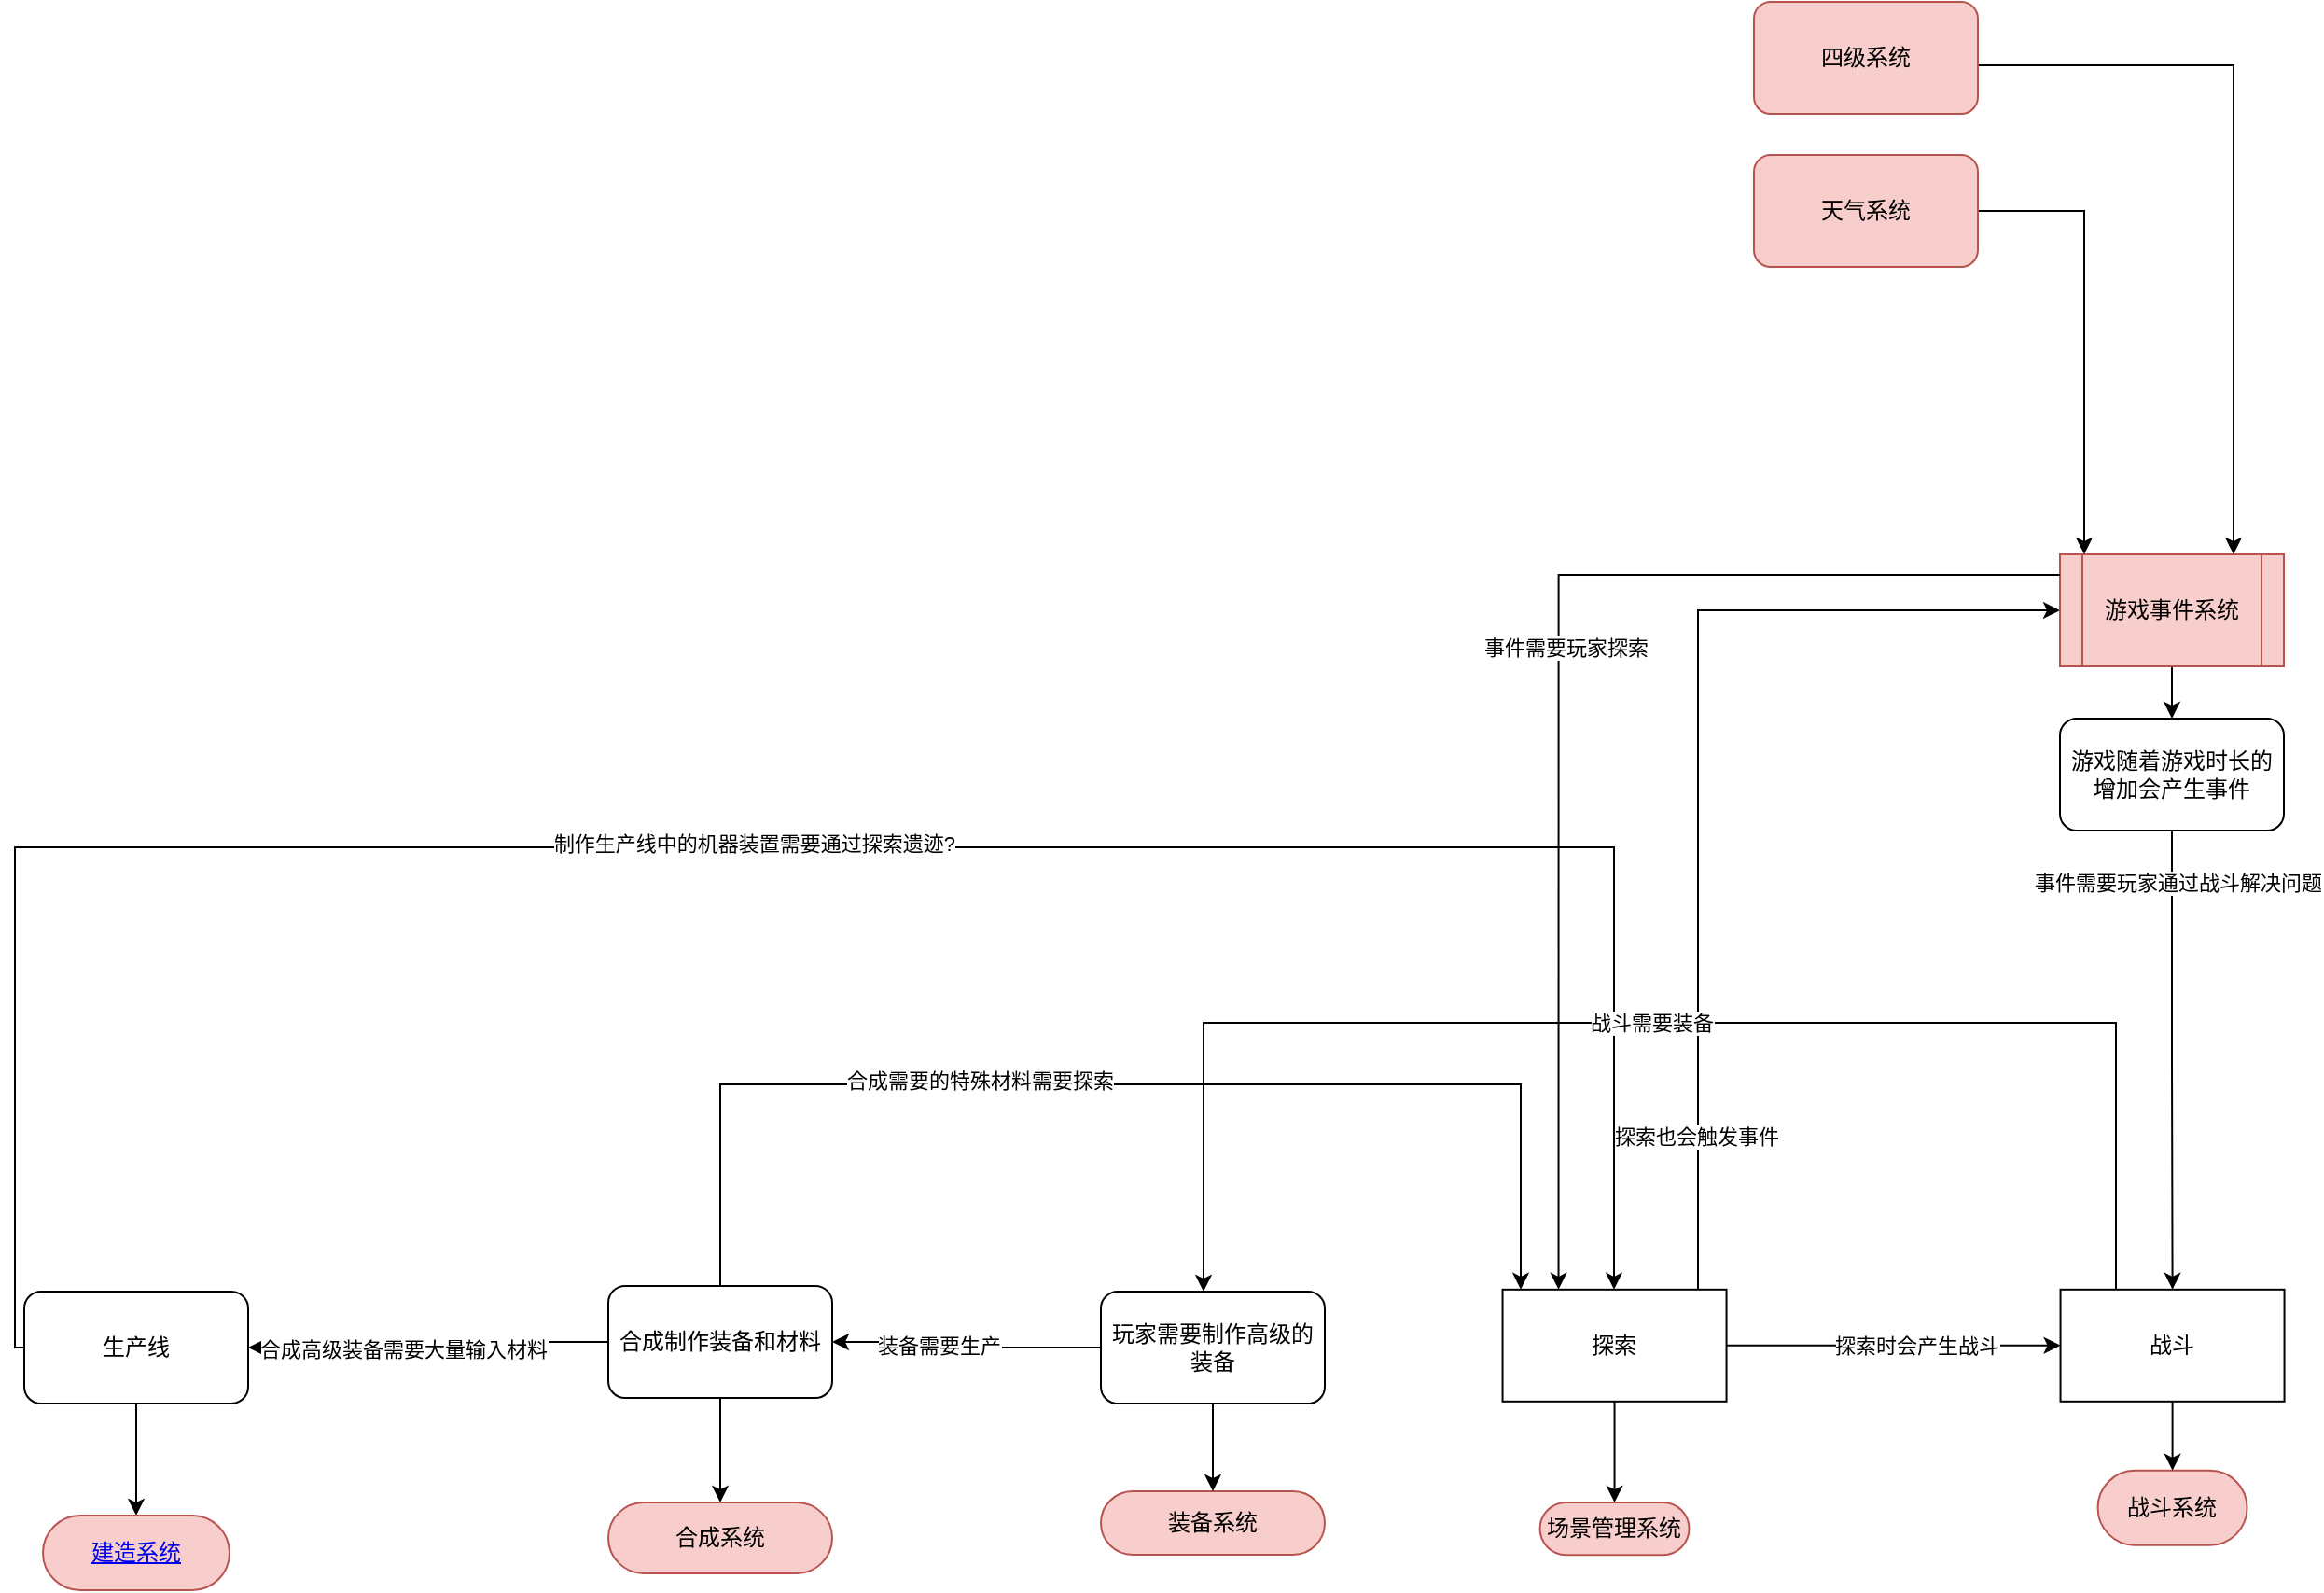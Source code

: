 <mxfile version="26.0.3" pages="6">
  <diagram id="8yKRzX55yw8iAQM8X-Ct" name="系统循环架构总览">
    <mxGraphModel dx="1554" dy="2091" grid="0" gridSize="10" guides="1" tooltips="1" connect="1" arrows="1" fold="1" page="1" pageScale="1" pageWidth="827" pageHeight="1169" math="0" shadow="0">
      <root>
        <mxCell id="0" />
        <mxCell id="1" parent="0" />
        <mxCell id="sgZPGOeCJPQWiLNWUdwU-47" value="场景管理系统" style="rounded=1;whiteSpace=wrap;html=1;fillColor=#f8cecc;strokeColor=#b85450;arcSize=50;" parent="1" vertex="1">
          <mxGeometry x="1100.27" y="710" width="80" height="28.09" as="geometry" />
        </mxCell>
        <mxCell id="sgZPGOeCJPQWiLNWUdwU-46" style="edgeStyle=orthogonalEdgeStyle;rounded=0;orthogonalLoop=1;jettySize=auto;html=1;" parent="1" source="sgZPGOeCJPQWiLNWUdwU-1" target="sgZPGOeCJPQWiLNWUdwU-47" edge="1">
          <mxGeometry relative="1" as="geometry">
            <mxPoint x="1100.27" y="730.91" as="targetPoint" />
          </mxGeometry>
        </mxCell>
        <mxCell id="sgZPGOeCJPQWiLNWUdwU-55" value="装备系统" style="rounded=1;whiteSpace=wrap;html=1;fillColor=#f8cecc;strokeColor=#b85450;arcSize=50;" parent="1" vertex="1">
          <mxGeometry x="865" y="704" width="120" height="34" as="geometry" />
        </mxCell>
        <mxCell id="sgZPGOeCJPQWiLNWUdwU-118" style="edgeStyle=orthogonalEdgeStyle;rounded=0;orthogonalLoop=1;jettySize=auto;html=1;" parent="1" source="sgZPGOeCJPQWiLNWUdwU-66" target="sgZPGOeCJPQWiLNWUdwU-1" edge="1">
          <mxGeometry relative="1" as="geometry">
            <Array as="points">
              <mxPoint x="283" y="627" />
              <mxPoint x="283" y="359" />
              <mxPoint x="1140" y="359" />
            </Array>
          </mxGeometry>
        </mxCell>
        <mxCell id="sgZPGOeCJPQWiLNWUdwU-119" value="制作生产线中的机器装置需要通过探索遗迹?" style="edgeLabel;html=1;align=center;verticalAlign=middle;resizable=0;points=[];" parent="sgZPGOeCJPQWiLNWUdwU-118" vertex="1" connectable="0">
          <mxGeometry x="-0.021" y="2" relative="1" as="geometry">
            <mxPoint as="offset" />
          </mxGeometry>
        </mxCell>
        <mxCell id="sgZPGOeCJPQWiLNWUdwU-127" style="edgeStyle=orthogonalEdgeStyle;rounded=0;orthogonalLoop=1;jettySize=auto;html=1;" parent="1" source="sgZPGOeCJPQWiLNWUdwU-77" target="sgZPGOeCJPQWiLNWUdwU-3" edge="1">
          <mxGeometry relative="1" as="geometry" />
        </mxCell>
        <mxCell id="sgZPGOeCJPQWiLNWUdwU-128" value="事件需要玩家通过战斗解决问题" style="edgeLabel;html=1;align=center;verticalAlign=middle;resizable=0;points=[];" parent="sgZPGOeCJPQWiLNWUdwU-127" vertex="1" connectable="0">
          <mxGeometry x="-0.773" y="3" relative="1" as="geometry">
            <mxPoint as="offset" />
          </mxGeometry>
        </mxCell>
        <mxCell id="sgZPGOeCJPQWiLNWUdwU-111" style="edgeStyle=orthogonalEdgeStyle;rounded=0;orthogonalLoop=1;jettySize=auto;html=1;entryX=1;entryY=0.5;entryDx=0;entryDy=0;" parent="1" source="sgZPGOeCJPQWiLNWUdwU-91" target="sgZPGOeCJPQWiLNWUdwU-113" edge="1">
          <mxGeometry relative="1" as="geometry">
            <mxPoint x="775" y="554" as="targetPoint" />
          </mxGeometry>
        </mxCell>
        <mxCell id="sgZPGOeCJPQWiLNWUdwU-112" value="装备需要生产" style="edgeLabel;html=1;align=center;verticalAlign=middle;resizable=0;points=[];" parent="sgZPGOeCJPQWiLNWUdwU-111" vertex="1" connectable="0">
          <mxGeometry x="0.233" y="2" relative="1" as="geometry">
            <mxPoint as="offset" />
          </mxGeometry>
        </mxCell>
        <mxCell id="sgZPGOeCJPQWiLNWUdwU-122" style="edgeStyle=orthogonalEdgeStyle;rounded=0;orthogonalLoop=1;jettySize=auto;html=1;" parent="1" source="sgZPGOeCJPQWiLNWUdwU-91" target="sgZPGOeCJPQWiLNWUdwU-55" edge="1">
          <mxGeometry relative="1" as="geometry" />
        </mxCell>
        <mxCell id="sgZPGOeCJPQWiLNWUdwU-91" value="玩家需要制作高级的装备" style="rounded=1;whiteSpace=wrap;html=1;" parent="1" vertex="1">
          <mxGeometry x="865" y="597" width="120" height="60" as="geometry" />
        </mxCell>
        <mxCell id="sgZPGOeCJPQWiLNWUdwU-102" style="edgeStyle=orthogonalEdgeStyle;rounded=0;orthogonalLoop=1;jettySize=auto;html=1;" parent="1" source="sgZPGOeCJPQWiLNWUdwU-1" target="sgZPGOeCJPQWiLNWUdwU-3" edge="1">
          <mxGeometry relative="1" as="geometry" />
        </mxCell>
        <mxCell id="sgZPGOeCJPQWiLNWUdwU-108" value="探索时会产生战斗" style="edgeLabel;html=1;align=center;verticalAlign=middle;resizable=0;points=[];" parent="sgZPGOeCJPQWiLNWUdwU-102" vertex="1" connectable="0">
          <mxGeometry x="0.128" relative="1" as="geometry">
            <mxPoint as="offset" />
          </mxGeometry>
        </mxCell>
        <mxCell id="sgZPGOeCJPQWiLNWUdwU-130" style="edgeStyle=orthogonalEdgeStyle;rounded=0;orthogonalLoop=1;jettySize=auto;html=1;" parent="1" source="sgZPGOeCJPQWiLNWUdwU-1" target="sgZPGOeCJPQWiLNWUdwU-84" edge="1">
          <mxGeometry relative="1" as="geometry">
            <Array as="points">
              <mxPoint x="1185" y="232" />
            </Array>
          </mxGeometry>
        </mxCell>
        <mxCell id="sgZPGOeCJPQWiLNWUdwU-131" value="探索也会触发事件" style="edgeLabel;html=1;align=center;verticalAlign=middle;resizable=0;points=[];" parent="sgZPGOeCJPQWiLNWUdwU-130" vertex="1" connectable="0">
          <mxGeometry x="-0.704" y="1" relative="1" as="geometry">
            <mxPoint as="offset" />
          </mxGeometry>
        </mxCell>
        <mxCell id="sgZPGOeCJPQWiLNWUdwU-1" value="探索" style="rounded=0;whiteSpace=wrap;html=1;" parent="1" vertex="1">
          <mxGeometry x="1080.27" y="595.91" width="120" height="60" as="geometry" />
        </mxCell>
        <mxCell id="sgZPGOeCJPQWiLNWUdwU-107" value="" style="group" parent="1" vertex="1" connectable="0">
          <mxGeometry x="1379.27" y="595.91" width="120" height="137" as="geometry" />
        </mxCell>
        <mxCell id="sgZPGOeCJPQWiLNWUdwU-48" value="战斗系统" style="rounded=1;whiteSpace=wrap;html=1;fillColor=#f8cecc;strokeColor=#b85450;arcSize=50;" parent="sgZPGOeCJPQWiLNWUdwU-107" vertex="1">
          <mxGeometry x="20" y="97" width="80" height="40" as="geometry" />
        </mxCell>
        <mxCell id="sgZPGOeCJPQWiLNWUdwU-100" style="edgeStyle=orthogonalEdgeStyle;rounded=0;orthogonalLoop=1;jettySize=auto;html=1;" parent="sgZPGOeCJPQWiLNWUdwU-107" source="sgZPGOeCJPQWiLNWUdwU-3" target="sgZPGOeCJPQWiLNWUdwU-48" edge="1">
          <mxGeometry relative="1" as="geometry" />
        </mxCell>
        <mxCell id="sgZPGOeCJPQWiLNWUdwU-3" value="战斗" style="rounded=0;whiteSpace=wrap;html=1;" parent="sgZPGOeCJPQWiLNWUdwU-107" vertex="1">
          <mxGeometry width="120" height="60" as="geometry" />
        </mxCell>
        <mxCell id="sgZPGOeCJPQWiLNWUdwU-109" style="edgeStyle=orthogonalEdgeStyle;rounded=0;orthogonalLoop=1;jettySize=auto;html=1;" parent="1" source="sgZPGOeCJPQWiLNWUdwU-3" target="sgZPGOeCJPQWiLNWUdwU-91" edge="1">
          <mxGeometry relative="1" as="geometry">
            <Array as="points">
              <mxPoint x="1409" y="453" />
              <mxPoint x="920" y="453" />
            </Array>
          </mxGeometry>
        </mxCell>
        <mxCell id="sgZPGOeCJPQWiLNWUdwU-110" value="战斗需要装备" style="edgeLabel;html=1;align=center;verticalAlign=middle;resizable=0;points=[];" parent="sgZPGOeCJPQWiLNWUdwU-109" vertex="1" connectable="0">
          <mxGeometry x="0.01" relative="1" as="geometry">
            <mxPoint as="offset" />
          </mxGeometry>
        </mxCell>
        <mxCell id="sgZPGOeCJPQWiLNWUdwU-115" style="edgeStyle=orthogonalEdgeStyle;rounded=0;orthogonalLoop=1;jettySize=auto;html=1;entryX=0.5;entryY=0;entryDx=0;entryDy=0;" parent="1" source="sgZPGOeCJPQWiLNWUdwU-113" target="sgZPGOeCJPQWiLNWUdwU-114" edge="1">
          <mxGeometry relative="1" as="geometry" />
        </mxCell>
        <mxCell id="sgZPGOeCJPQWiLNWUdwU-116" style="edgeStyle=orthogonalEdgeStyle;rounded=0;orthogonalLoop=1;jettySize=auto;html=1;entryX=1;entryY=0.5;entryDx=0;entryDy=0;" parent="1" source="sgZPGOeCJPQWiLNWUdwU-113" target="sgZPGOeCJPQWiLNWUdwU-66" edge="1">
          <mxGeometry relative="1" as="geometry" />
        </mxCell>
        <mxCell id="sgZPGOeCJPQWiLNWUdwU-117" value="合成高级装备需要大量输入材料" style="edgeLabel;html=1;align=center;verticalAlign=middle;resizable=0;points=[];" parent="sgZPGOeCJPQWiLNWUdwU-116" vertex="1" connectable="0">
          <mxGeometry x="0.157" y="1" relative="1" as="geometry">
            <mxPoint as="offset" />
          </mxGeometry>
        </mxCell>
        <mxCell id="sgZPGOeCJPQWiLNWUdwU-144" style="edgeStyle=orthogonalEdgeStyle;rounded=0;orthogonalLoop=1;jettySize=auto;html=1;" parent="1" source="sgZPGOeCJPQWiLNWUdwU-113" target="sgZPGOeCJPQWiLNWUdwU-1" edge="1">
          <mxGeometry relative="1" as="geometry">
            <Array as="points">
              <mxPoint x="661" y="486" />
              <mxPoint x="1090" y="486" />
            </Array>
          </mxGeometry>
        </mxCell>
        <mxCell id="sgZPGOeCJPQWiLNWUdwU-145" value="合成需要的特殊材料需要探索" style="edgeLabel;html=1;align=center;verticalAlign=middle;resizable=0;points=[];" parent="sgZPGOeCJPQWiLNWUdwU-144" vertex="1" connectable="0">
          <mxGeometry x="-0.236" y="2" relative="1" as="geometry">
            <mxPoint as="offset" />
          </mxGeometry>
        </mxCell>
        <mxCell id="sgZPGOeCJPQWiLNWUdwU-113" value="合成制作装备和材料" style="rounded=1;whiteSpace=wrap;html=1;" parent="1" vertex="1">
          <mxGeometry x="601" y="594" width="120" height="60" as="geometry" />
        </mxCell>
        <mxCell id="sgZPGOeCJPQWiLNWUdwU-114" value="合成系统" style="rounded=1;whiteSpace=wrap;html=1;fillColor=#f8cecc;strokeColor=#b85450;arcSize=50;" parent="1" vertex="1">
          <mxGeometry x="601" y="710" width="120" height="38" as="geometry" />
        </mxCell>
        <mxCell id="sgZPGOeCJPQWiLNWUdwU-129" value="" style="group" parent="1" vertex="1" connectable="0">
          <mxGeometry x="1379" y="202" width="120" height="148" as="geometry" />
        </mxCell>
        <mxCell id="sgZPGOeCJPQWiLNWUdwU-77" value="游戏随着游戏时长的增加会产生事件" style="rounded=1;whiteSpace=wrap;html=1;" parent="sgZPGOeCJPQWiLNWUdwU-129" vertex="1">
          <mxGeometry y="88" width="120" height="60" as="geometry" />
        </mxCell>
        <mxCell id="sgZPGOeCJPQWiLNWUdwU-126" style="edgeStyle=orthogonalEdgeStyle;rounded=0;orthogonalLoop=1;jettySize=auto;html=1;" parent="sgZPGOeCJPQWiLNWUdwU-129" source="sgZPGOeCJPQWiLNWUdwU-84" target="sgZPGOeCJPQWiLNWUdwU-77" edge="1">
          <mxGeometry relative="1" as="geometry" />
        </mxCell>
        <mxCell id="sgZPGOeCJPQWiLNWUdwU-84" value="游戏事件系统" style="shape=process;whiteSpace=wrap;html=1;backgroundOutline=1;fillColor=#f8cecc;strokeColor=#b85450;" parent="sgZPGOeCJPQWiLNWUdwU-129" vertex="1">
          <mxGeometry width="120" height="60" as="geometry" />
        </mxCell>
        <mxCell id="sgZPGOeCJPQWiLNWUdwU-133" style="edgeStyle=orthogonalEdgeStyle;rounded=0;orthogonalLoop=1;jettySize=auto;html=1;entryX=0.25;entryY=0;entryDx=0;entryDy=0;" parent="1" source="sgZPGOeCJPQWiLNWUdwU-84" target="sgZPGOeCJPQWiLNWUdwU-1" edge="1">
          <mxGeometry relative="1" as="geometry">
            <Array as="points">
              <mxPoint x="1110" y="213" />
            </Array>
          </mxGeometry>
        </mxCell>
        <mxCell id="sgZPGOeCJPQWiLNWUdwU-134" value="事件需要玩家探索" style="edgeLabel;html=1;align=center;verticalAlign=middle;resizable=0;points=[];" parent="sgZPGOeCJPQWiLNWUdwU-133" vertex="1" connectable="0">
          <mxGeometry x="-0.056" y="3" relative="1" as="geometry">
            <mxPoint as="offset" />
          </mxGeometry>
        </mxCell>
        <mxCell id="sgZPGOeCJPQWiLNWUdwU-96" style="edgeStyle=orthogonalEdgeStyle;rounded=0;orthogonalLoop=1;jettySize=auto;html=1;" parent="1" source="sgZPGOeCJPQWiLNWUdwU-66" target="sgZPGOeCJPQWiLNWUdwU-95" edge="1">
          <mxGeometry relative="1" as="geometry" />
        </mxCell>
        <mxCell id="sgZPGOeCJPQWiLNWUdwU-66" value="生产线" style="rounded=1;whiteSpace=wrap;html=1;" parent="1" vertex="1">
          <mxGeometry x="288" y="597" width="120" height="60" as="geometry" />
        </mxCell>
        <mxCell id="sgZPGOeCJPQWiLNWUdwU-95" value="&lt;a href=&quot;data:page/id,DBMBjDPxNjhQfU15J7hw&quot;&gt;建造系统&lt;/a&gt;" style="rounded=1;whiteSpace=wrap;html=1;fillColor=#f8cecc;strokeColor=#b85450;arcSize=50;" parent="1" vertex="1">
          <mxGeometry x="298" y="717" width="100" height="40" as="geometry" />
        </mxCell>
        <mxCell id="7XPcrnXRqbOTe6IbbNeM-3" style="edgeStyle=orthogonalEdgeStyle;rounded=0;orthogonalLoop=1;jettySize=auto;html=1;" parent="1" target="sgZPGOeCJPQWiLNWUdwU-84" edge="1">
          <mxGeometry relative="1" as="geometry">
            <mxPoint x="1245" y="18" as="sourcePoint" />
            <mxPoint x="1349" y="202" as="targetPoint" />
            <Array as="points">
              <mxPoint x="1392" y="18" />
            </Array>
          </mxGeometry>
        </mxCell>
        <mxCell id="7XPcrnXRqbOTe6IbbNeM-1" value="天气系统" style="rounded=1;whiteSpace=wrap;html=1;fillColor=#f8cecc;strokeColor=#b85450;" parent="1" vertex="1">
          <mxGeometry x="1215" y="-12" width="120" height="60" as="geometry" />
        </mxCell>
        <mxCell id="7XPcrnXRqbOTe6IbbNeM-12" style="edgeStyle=orthogonalEdgeStyle;rounded=0;orthogonalLoop=1;jettySize=auto;html=1;" parent="1" source="7XPcrnXRqbOTe6IbbNeM-11" target="sgZPGOeCJPQWiLNWUdwU-84" edge="1">
          <mxGeometry relative="1" as="geometry">
            <Array as="points">
              <mxPoint x="1472" y="-60" />
            </Array>
          </mxGeometry>
        </mxCell>
        <mxCell id="7XPcrnXRqbOTe6IbbNeM-11" value="四级系统" style="rounded=1;whiteSpace=wrap;html=1;fillColor=#f8cecc;strokeColor=#b85450;" parent="1" vertex="1">
          <mxGeometry x="1215" y="-94" width="120" height="60" as="geometry" />
        </mxCell>
      </root>
    </mxGraphModel>
  </diagram>
  <diagram id="DBMBjDPxNjhQfU15J7hw" name="建造系统">
    <mxGraphModel dx="1554" dy="922" grid="0" gridSize="10" guides="1" tooltips="1" connect="1" arrows="1" fold="1" page="1" pageScale="1" pageWidth="827" pageHeight="1169" math="0" shadow="0">
      <root>
        <mxCell id="0" />
        <mxCell id="1" parent="0" />
      </root>
    </mxGraphModel>
  </diagram>
  <diagram id="7nI9HsyKMPYUS1flPPYI" name="场景管理系统">
    <mxGraphModel dx="1554" dy="922" grid="1" gridSize="10" guides="1" tooltips="1" connect="1" arrows="1" fold="1" page="1" pageScale="1" pageWidth="827" pageHeight="1169" math="0" shadow="0">
      <root>
        <mxCell id="0" />
        <mxCell id="1" parent="0" />
      </root>
    </mxGraphModel>
  </diagram>
  <diagram id="WCs-G18D6YQ83Z-JA0hO" name="合成系统">
    <mxGraphModel dx="1554" dy="922" grid="1" gridSize="10" guides="1" tooltips="1" connect="1" arrows="1" fold="1" page="1" pageScale="1" pageWidth="827" pageHeight="1169" math="0" shadow="0">
      <root>
        <mxCell id="0" />
        <mxCell id="1" parent="0" />
      </root>
    </mxGraphModel>
  </diagram>
  <diagram id="UFzkiy5nreiDV0YAMeuw" name="装备系统">
    <mxGraphModel dx="1554" dy="922" grid="1" gridSize="10" guides="1" tooltips="1" connect="1" arrows="1" fold="1" page="1" pageScale="1" pageWidth="827" pageHeight="1169" math="0" shadow="0">
      <root>
        <mxCell id="0" />
        <mxCell id="1" parent="0" />
      </root>
    </mxGraphModel>
  </diagram>
  <diagram id="4e21hq4EQfnfGdJ8mzFA" name="战斗系统">
    <mxGraphModel dx="414" dy="266" grid="0" gridSize="10" guides="1" tooltips="1" connect="1" arrows="1" fold="1" page="1" pageScale="1" pageWidth="827" pageHeight="1169" math="0" shadow="0">
      <root>
        <mxCell id="0" />
        <mxCell id="1" parent="0" />
        <mxCell id="ivFXdCMjcTw8b6-AllAN-2" value="&lt;span style=&quot;font-size: 16px;&quot;&gt;头盔&lt;/span&gt;" style="rounded=0;whiteSpace=wrap;html=1;" vertex="1" parent="1">
          <mxGeometry x="196" y="585" width="120" height="60" as="geometry" />
        </mxCell>
        <mxCell id="ivFXdCMjcTw8b6-AllAN-3" value="&lt;div&gt;&lt;span style=&quot;font-size: 16px; background-color: transparent; color: light-dark(rgb(0, 0, 0), rgb(255, 255, 255));&quot;&gt;胸甲&lt;/span&gt;&lt;/div&gt;" style="rounded=0;whiteSpace=wrap;html=1;" vertex="1" parent="1">
          <mxGeometry x="196" y="645" width="120" height="60" as="geometry" />
        </mxCell>
        <mxCell id="ivFXdCMjcTw8b6-AllAN-4" value="&lt;div style=&quot;font-size: 16px;&quot;&gt;护腿&lt;/div&gt;" style="rounded=0;whiteSpace=wrap;html=1;" vertex="1" parent="1">
          <mxGeometry x="196" y="705" width="120" height="60" as="geometry" />
        </mxCell>
        <mxCell id="ivFXdCMjcTw8b6-AllAN-5" value="&lt;span style=&quot;font-size: 16px;&quot;&gt;靴子&lt;/span&gt;" style="rounded=0;whiteSpace=wrap;html=1;" vertex="1" parent="1">
          <mxGeometry x="196" y="765" width="120" height="60" as="geometry" />
        </mxCell>
        <mxCell id="ivFXdCMjcTw8b6-AllAN-10" value="&lt;span style=&quot;font-size: 16px; font-weight: 400;&quot;&gt;头盔:20&lt;/span&gt;" style="swimlane;fontStyle=1;align=center;verticalAlign=top;childLayout=stackLayout;horizontal=1;startSize=26;horizontalStack=0;resizeParent=1;resizeParentMax=0;resizeLast=0;collapsible=1;marginBottom=0;whiteSpace=wrap;html=1;" vertex="1" parent="1">
          <mxGeometry x="971" y="385" width="160" height="141" as="geometry" />
        </mxCell>
        <mxCell id="ivFXdCMjcTw8b6-AllAN-11" value="1.头盔是主要用于防御上段攻击&lt;div&gt;2.头盔主要影响玩家的视野(也就是滚轮缩放程度)&lt;/div&gt;" style="text;strokeColor=none;fillColor=none;align=left;verticalAlign=top;spacingLeft=4;spacingRight=4;overflow=hidden;rotatable=0;points=[[0,0.5],[1,0.5]];portConstraint=eastwest;whiteSpace=wrap;html=1;" vertex="1" parent="ivFXdCMjcTw8b6-AllAN-10">
          <mxGeometry y="26" width="160" height="81" as="geometry" />
        </mxCell>
        <mxCell id="ivFXdCMjcTw8b6-AllAN-12" value="" style="line;strokeWidth=1;fillColor=none;align=left;verticalAlign=middle;spacingTop=-1;spacingLeft=3;spacingRight=3;rotatable=0;labelPosition=right;points=[];portConstraint=eastwest;strokeColor=inherit;" vertex="1" parent="ivFXdCMjcTw8b6-AllAN-10">
          <mxGeometry y="107" width="160" height="8" as="geometry" />
        </mxCell>
        <mxCell id="ivFXdCMjcTw8b6-AllAN-13" value="+ method(type): type" style="text;strokeColor=none;fillColor=none;align=left;verticalAlign=top;spacingLeft=4;spacingRight=4;overflow=hidden;rotatable=0;points=[[0,0.5],[1,0.5]];portConstraint=eastwest;whiteSpace=wrap;html=1;" vertex="1" parent="ivFXdCMjcTw8b6-AllAN-10">
          <mxGeometry y="115" width="160" height="26" as="geometry" />
        </mxCell>
        <mxCell id="ivFXdCMjcTw8b6-AllAN-14" value="Actor" style="shape=umlActor;verticalLabelPosition=bottom;verticalAlign=top;html=1;outlineConnect=0;" vertex="1" parent="1">
          <mxGeometry x="1269" y="703" width="101" height="202" as="geometry" />
        </mxCell>
        <mxCell id="ivFXdCMjcTw8b6-AllAN-16" style="edgeStyle=none;curved=1;rounded=0;orthogonalLoop=1;jettySize=auto;html=1;entryX=0.5;entryY=0;entryDx=0;entryDy=0;entryPerimeter=0;fontSize=12;startSize=8;endSize=8;" edge="1" parent="1" source="ivFXdCMjcTw8b6-AllAN-10" target="ivFXdCMjcTw8b6-AllAN-14">
          <mxGeometry relative="1" as="geometry" />
        </mxCell>
        <mxCell id="ivFXdCMjcTw8b6-AllAN-17" value="&lt;span style=&quot;font-size: 16px; font-weight: 400;&quot;&gt;胸甲:30&lt;/span&gt;" style="swimlane;fontStyle=1;align=center;verticalAlign=top;childLayout=stackLayout;horizontal=1;startSize=26;horizontalStack=0;resizeParent=1;resizeParentMax=0;resizeLast=0;collapsible=1;marginBottom=0;whiteSpace=wrap;html=1;" vertex="1" parent="1">
          <mxGeometry x="797" y="657" width="160" height="141" as="geometry" />
        </mxCell>
        <mxCell id="ivFXdCMjcTw8b6-AllAN-18" value="1.防御中段_刺攻击 也是防御力的主要来源&lt;div&gt;2.胸甲的重量占防御装备的大部分(会影响玩家的移动速度)&lt;/div&gt;" style="text;strokeColor=none;fillColor=none;align=left;verticalAlign=top;spacingLeft=4;spacingRight=4;overflow=hidden;rotatable=0;points=[[0,0.5],[1,0.5]];portConstraint=eastwest;whiteSpace=wrap;html=1;" vertex="1" parent="ivFXdCMjcTw8b6-AllAN-17">
          <mxGeometry y="26" width="160" height="81" as="geometry" />
        </mxCell>
        <mxCell id="ivFXdCMjcTw8b6-AllAN-19" value="" style="line;strokeWidth=1;fillColor=none;align=left;verticalAlign=middle;spacingTop=-1;spacingLeft=3;spacingRight=3;rotatable=0;labelPosition=right;points=[];portConstraint=eastwest;strokeColor=inherit;" vertex="1" parent="ivFXdCMjcTw8b6-AllAN-17">
          <mxGeometry y="107" width="160" height="8" as="geometry" />
        </mxCell>
        <mxCell id="ivFXdCMjcTw8b6-AllAN-20" value="+ method(type): type" style="text;strokeColor=none;fillColor=none;align=left;verticalAlign=top;spacingLeft=4;spacingRight=4;overflow=hidden;rotatable=0;points=[[0,0.5],[1,0.5]];portConstraint=eastwest;whiteSpace=wrap;html=1;" vertex="1" parent="ivFXdCMjcTw8b6-AllAN-17">
          <mxGeometry y="115" width="160" height="26" as="geometry" />
        </mxCell>
        <mxCell id="ivFXdCMjcTw8b6-AllAN-21" style="edgeStyle=none;curved=1;rounded=0;orthogonalLoop=1;jettySize=auto;html=1;entryX=0.5;entryY=0.5;entryDx=0;entryDy=0;entryPerimeter=0;fontSize=12;startSize=8;endSize=8;" edge="1" parent="1" source="ivFXdCMjcTw8b6-AllAN-18" target="ivFXdCMjcTw8b6-AllAN-14">
          <mxGeometry relative="1" as="geometry" />
        </mxCell>
        <mxCell id="ivFXdCMjcTw8b6-AllAN-23" value="护腿:30" style="swimlane;fontStyle=1;align=center;verticalAlign=top;childLayout=stackLayout;horizontal=1;startSize=26;horizontalStack=0;resizeParent=1;resizeParentMax=0;resizeLast=0;collapsible=1;marginBottom=0;whiteSpace=wrap;html=1;" vertex="1" parent="1">
          <mxGeometry x="881" y="977" width="160" height="141" as="geometry" />
        </mxCell>
        <mxCell id="ivFXdCMjcTw8b6-AllAN-24" value="1.主要影响玩家的转身速度&lt;div&gt;2.下部防御_占比大&lt;/div&gt;&lt;div&gt;3.影响玩家的翻滚动作&lt;/div&gt;" style="text;strokeColor=none;fillColor=none;align=left;verticalAlign=top;spacingLeft=4;spacingRight=4;overflow=hidden;rotatable=0;points=[[0,0.5],[1,0.5]];portConstraint=eastwest;whiteSpace=wrap;html=1;" vertex="1" parent="ivFXdCMjcTw8b6-AllAN-23">
          <mxGeometry y="26" width="160" height="81" as="geometry" />
        </mxCell>
        <mxCell id="ivFXdCMjcTw8b6-AllAN-25" value="" style="line;strokeWidth=1;fillColor=none;align=left;verticalAlign=middle;spacingTop=-1;spacingLeft=3;spacingRight=3;rotatable=0;labelPosition=right;points=[];portConstraint=eastwest;strokeColor=inherit;" vertex="1" parent="ivFXdCMjcTw8b6-AllAN-23">
          <mxGeometry y="107" width="160" height="8" as="geometry" />
        </mxCell>
        <mxCell id="ivFXdCMjcTw8b6-AllAN-26" value="+ method(type): type" style="text;strokeColor=none;fillColor=none;align=left;verticalAlign=top;spacingLeft=4;spacingRight=4;overflow=hidden;rotatable=0;points=[[0,0.5],[1,0.5]];portConstraint=eastwest;whiteSpace=wrap;html=1;" vertex="1" parent="ivFXdCMjcTw8b6-AllAN-23">
          <mxGeometry y="115" width="160" height="26" as="geometry" />
        </mxCell>
        <mxCell id="ivFXdCMjcTw8b6-AllAN-27" style="edgeStyle=none;curved=1;rounded=0;orthogonalLoop=1;jettySize=auto;html=1;entryX=0.297;entryY=0.818;entryDx=0;entryDy=0;entryPerimeter=0;fontSize=12;startSize=8;endSize=8;" edge="1" parent="1" source="ivFXdCMjcTw8b6-AllAN-23" target="ivFXdCMjcTw8b6-AllAN-14">
          <mxGeometry relative="1" as="geometry" />
        </mxCell>
        <mxCell id="ivFXdCMjcTw8b6-AllAN-28" value="靴子:20" style="swimlane;fontStyle=1;align=center;verticalAlign=top;childLayout=stackLayout;horizontal=1;startSize=26;horizontalStack=0;resizeParent=1;resizeParentMax=0;resizeLast=0;collapsible=1;marginBottom=0;whiteSpace=wrap;html=1;" vertex="1" parent="1">
          <mxGeometry x="1343" y="997" width="160" height="141" as="geometry" />
        </mxCell>
        <mxCell id="ivFXdCMjcTw8b6-AllAN-29" value="1.防御占比小&lt;div&gt;2.主要影响玩家的移动速度&lt;/div&gt;" style="text;strokeColor=none;fillColor=none;align=left;verticalAlign=top;spacingLeft=4;spacingRight=4;overflow=hidden;rotatable=0;points=[[0,0.5],[1,0.5]];portConstraint=eastwest;whiteSpace=wrap;html=1;" vertex="1" parent="ivFXdCMjcTw8b6-AllAN-28">
          <mxGeometry y="26" width="160" height="81" as="geometry" />
        </mxCell>
        <mxCell id="ivFXdCMjcTw8b6-AllAN-30" value="" style="line;strokeWidth=1;fillColor=none;align=left;verticalAlign=middle;spacingTop=-1;spacingLeft=3;spacingRight=3;rotatable=0;labelPosition=right;points=[];portConstraint=eastwest;strokeColor=inherit;" vertex="1" parent="ivFXdCMjcTw8b6-AllAN-28">
          <mxGeometry y="107" width="160" height="8" as="geometry" />
        </mxCell>
        <mxCell id="ivFXdCMjcTw8b6-AllAN-31" value="+ method(type): type" style="text;strokeColor=none;fillColor=none;align=left;verticalAlign=top;spacingLeft=4;spacingRight=4;overflow=hidden;rotatable=0;points=[[0,0.5],[1,0.5]];portConstraint=eastwest;whiteSpace=wrap;html=1;" vertex="1" parent="ivFXdCMjcTw8b6-AllAN-28">
          <mxGeometry y="115" width="160" height="26" as="geometry" />
        </mxCell>
        <mxCell id="ivFXdCMjcTw8b6-AllAN-32" style="edgeStyle=none;curved=1;rounded=0;orthogonalLoop=1;jettySize=auto;html=1;entryX=1;entryY=1;entryDx=0;entryDy=0;entryPerimeter=0;fontSize=12;startSize=8;endSize=8;" edge="1" parent="1" source="ivFXdCMjcTw8b6-AllAN-28" target="ivFXdCMjcTw8b6-AllAN-14">
          <mxGeometry relative="1" as="geometry" />
        </mxCell>
        <mxCell id="ivFXdCMjcTw8b6-AllAN-47" value="定义" style="swimlane;fontStyle=1;align=center;verticalAlign=top;childLayout=stackLayout;horizontal=1;startSize=26;horizontalStack=0;resizeParent=1;resizeParentMax=0;resizeLast=0;collapsible=1;marginBottom=0;whiteSpace=wrap;html=1;" vertex="1" parent="1">
          <mxGeometry x="1429" y="560" width="228" height="123" as="geometry" />
        </mxCell>
        <mxCell id="ivFXdCMjcTw8b6-AllAN-48" value="防御力(伤害减免百分比)&amp;nbsp;&lt;div&gt;重量(移动速度减少百分比)&lt;/div&gt;" style="text;strokeColor=none;fillColor=none;align=left;verticalAlign=top;spacingLeft=4;spacingRight=4;overflow=hidden;rotatable=0;points=[[0,0.5],[1,0.5]];portConstraint=eastwest;whiteSpace=wrap;html=1;" vertex="1" parent="ivFXdCMjcTw8b6-AllAN-47">
          <mxGeometry y="26" width="228" height="63" as="geometry" />
        </mxCell>
        <mxCell id="ivFXdCMjcTw8b6-AllAN-49" value="" style="line;strokeWidth=1;fillColor=none;align=left;verticalAlign=middle;spacingTop=-1;spacingLeft=3;spacingRight=3;rotatable=0;labelPosition=right;points=[];portConstraint=eastwest;strokeColor=inherit;" vertex="1" parent="ivFXdCMjcTw8b6-AllAN-47">
          <mxGeometry y="89" width="228" height="8" as="geometry" />
        </mxCell>
        <mxCell id="ivFXdCMjcTw8b6-AllAN-50" value="伤害减免(护甲) -- 最高为90%&lt;div&gt;&lt;br&gt;&lt;/div&gt;" style="text;strokeColor=none;fillColor=none;align=left;verticalAlign=top;spacingLeft=4;spacingRight=4;overflow=hidden;rotatable=0;points=[[0,0.5],[1,0.5]];portConstraint=eastwest;whiteSpace=wrap;html=1;" vertex="1" parent="ivFXdCMjcTw8b6-AllAN-47">
          <mxGeometry y="97" width="228" height="26" as="geometry" />
        </mxCell>
        <mxCell id="ivFXdCMjcTw8b6-AllAN-95" style="edgeStyle=none;curved=1;rounded=0;orthogonalLoop=1;jettySize=auto;html=1;fontSize=12;startSize=8;endSize=8;" edge="1" parent="1" source="ivFXdCMjcTw8b6-AllAN-52" target="ivFXdCMjcTw8b6-AllAN-10">
          <mxGeometry relative="1" as="geometry" />
        </mxCell>
        <mxCell id="ivFXdCMjcTw8b6-AllAN-52" value="木头盔" style="swimlane;fontStyle=1;align=center;verticalAlign=top;childLayout=stackLayout;horizontal=1;startSize=26;horizontalStack=0;resizeParent=1;resizeParentMax=0;resizeLast=0;collapsible=1;marginBottom=0;whiteSpace=wrap;html=1;" vertex="1" parent="1">
          <mxGeometry x="1064" y="128" width="160" height="119" as="geometry" />
        </mxCell>
        <mxCell id="ivFXdCMjcTw8b6-AllAN-53" value="防御力:5%&lt;div&gt;&lt;span style=&quot;background-color: transparent; color: light-dark(rgb(0, 0, 0), rgb(255, 255, 255));&quot;&gt;耐久:500&lt;/span&gt;&lt;/div&gt;" style="text;strokeColor=none;fillColor=none;align=left;verticalAlign=top;spacingLeft=4;spacingRight=4;overflow=hidden;rotatable=0;points=[[0,0.5],[1,0.5]];portConstraint=eastwest;whiteSpace=wrap;html=1;" vertex="1" parent="ivFXdCMjcTw8b6-AllAN-52">
          <mxGeometry y="26" width="160" height="44" as="geometry" />
        </mxCell>
        <mxCell id="ivFXdCMjcTw8b6-AllAN-54" value="" style="line;strokeWidth=1;fillColor=none;align=left;verticalAlign=middle;spacingTop=-1;spacingLeft=3;spacingRight=3;rotatable=0;labelPosition=right;points=[];portConstraint=eastwest;strokeColor=inherit;" vertex="1" parent="ivFXdCMjcTw8b6-AllAN-52">
          <mxGeometry y="70" width="160" height="8" as="geometry" />
        </mxCell>
        <mxCell id="ivFXdCMjcTw8b6-AllAN-55" value="清香的木头可以振奋精神&lt;div&gt;&lt;span style=&quot;background-color: transparent; color: light-dark(rgb(0, 0, 0), rgb(255, 255, 255));&quot;&gt;+25%最大精力&lt;/span&gt;&lt;/div&gt;" style="text;strokeColor=none;fillColor=none;align=left;verticalAlign=top;spacingLeft=4;spacingRight=4;overflow=hidden;rotatable=0;points=[[0,0.5],[1,0.5]];portConstraint=eastwest;whiteSpace=wrap;html=1;" vertex="1" parent="ivFXdCMjcTw8b6-AllAN-52">
          <mxGeometry y="78" width="160" height="41" as="geometry" />
        </mxCell>
        <mxCell id="ivFXdCMjcTw8b6-AllAN-94" style="edgeStyle=none;curved=1;rounded=0;orthogonalLoop=1;jettySize=auto;html=1;fontSize=12;startSize=8;endSize=8;" edge="1" parent="1" source="ivFXdCMjcTw8b6-AllAN-56" target="ivFXdCMjcTw8b6-AllAN-10">
          <mxGeometry relative="1" as="geometry" />
        </mxCell>
        <mxCell id="ivFXdCMjcTw8b6-AllAN-56" value="石头盔" style="swimlane;fontStyle=1;align=center;verticalAlign=top;childLayout=stackLayout;horizontal=1;startSize=26;horizontalStack=0;resizeParent=1;resizeParentMax=0;resizeLast=0;collapsible=1;marginBottom=0;whiteSpace=wrap;html=1;" vertex="1" parent="1">
          <mxGeometry x="846" y="116" width="160" height="138" as="geometry" />
        </mxCell>
        <mxCell id="ivFXdCMjcTw8b6-AllAN-57" value="防御力:10%&lt;div&gt;耐久:300&lt;/div&gt;" style="text;strokeColor=none;fillColor=none;align=left;verticalAlign=top;spacingLeft=4;spacingRight=4;overflow=hidden;rotatable=0;points=[[0,0.5],[1,0.5]];portConstraint=eastwest;whiteSpace=wrap;html=1;" vertex="1" parent="ivFXdCMjcTw8b6-AllAN-56">
          <mxGeometry y="26" width="160" height="56" as="geometry" />
        </mxCell>
        <mxCell id="ivFXdCMjcTw8b6-AllAN-93" value="没人会把这东西顶头上&lt;div&gt;转身速度-30%&lt;/div&gt;&lt;div&gt;移动速度-20%&lt;/div&gt;" style="rounded=0;whiteSpace=wrap;html=1;" vertex="1" parent="ivFXdCMjcTw8b6-AllAN-56">
          <mxGeometry y="82" width="160" height="56" as="geometry" />
        </mxCell>
        <mxCell id="ivFXdCMjcTw8b6-AllAN-69" value="合金" style="swimlane;fontStyle=1;align=center;verticalAlign=top;childLayout=stackLayout;horizontal=1;startSize=26;horizontalStack=0;resizeParent=1;resizeParentMax=0;resizeLast=0;collapsible=1;marginBottom=0;whiteSpace=wrap;html=1;" vertex="1" parent="1">
          <mxGeometry x="1644" y="931" width="160" height="87" as="geometry" />
        </mxCell>
        <mxCell id="ivFXdCMjcTw8b6-AllAN-70" value="70" style="text;strokeColor=none;fillColor=none;align=left;verticalAlign=top;spacingLeft=4;spacingRight=4;overflow=hidden;rotatable=0;points=[[0,0.5],[1,0.5]];portConstraint=eastwest;whiteSpace=wrap;html=1;" vertex="1" parent="ivFXdCMjcTw8b6-AllAN-69">
          <mxGeometry y="26" width="160" height="27" as="geometry" />
        </mxCell>
        <mxCell id="ivFXdCMjcTw8b6-AllAN-71" value="" style="line;strokeWidth=1;fillColor=none;align=left;verticalAlign=middle;spacingTop=-1;spacingLeft=3;spacingRight=3;rotatable=0;labelPosition=right;points=[];portConstraint=eastwest;strokeColor=inherit;" vertex="1" parent="ivFXdCMjcTw8b6-AllAN-69">
          <mxGeometry y="53" width="160" height="8" as="geometry" />
        </mxCell>
        <mxCell id="ivFXdCMjcTw8b6-AllAN-72" value="+ method(type): type" style="text;strokeColor=none;fillColor=none;align=left;verticalAlign=top;spacingLeft=4;spacingRight=4;overflow=hidden;rotatable=0;points=[[0,0.5],[1,0.5]];portConstraint=eastwest;whiteSpace=wrap;html=1;" vertex="1" parent="ivFXdCMjcTw8b6-AllAN-69">
          <mxGeometry y="61" width="160" height="26" as="geometry" />
        </mxCell>
        <mxCell id="ivFXdCMjcTw8b6-AllAN-73" value="铁制" style="swimlane;fontStyle=1;align=center;verticalAlign=top;childLayout=stackLayout;horizontal=1;startSize=26;horizontalStack=0;resizeParent=1;resizeParentMax=0;resizeLast=0;collapsible=1;marginBottom=0;whiteSpace=wrap;html=1;" vertex="1" parent="1">
          <mxGeometry x="1644" y="1032" width="160" height="86" as="geometry" />
        </mxCell>
        <mxCell id="ivFXdCMjcTw8b6-AllAN-74" value="60" style="text;strokeColor=none;fillColor=none;align=left;verticalAlign=top;spacingLeft=4;spacingRight=4;overflow=hidden;rotatable=0;points=[[0,0.5],[1,0.5]];portConstraint=eastwest;whiteSpace=wrap;html=1;" vertex="1" parent="ivFXdCMjcTw8b6-AllAN-73">
          <mxGeometry y="26" width="160" height="26" as="geometry" />
        </mxCell>
        <mxCell id="ivFXdCMjcTw8b6-AllAN-75" value="" style="line;strokeWidth=1;fillColor=none;align=left;verticalAlign=middle;spacingTop=-1;spacingLeft=3;spacingRight=3;rotatable=0;labelPosition=right;points=[];portConstraint=eastwest;strokeColor=inherit;" vertex="1" parent="ivFXdCMjcTw8b6-AllAN-73">
          <mxGeometry y="52" width="160" height="8" as="geometry" />
        </mxCell>
        <mxCell id="ivFXdCMjcTw8b6-AllAN-76" value="+ method(type): type" style="text;strokeColor=none;fillColor=none;align=left;verticalAlign=top;spacingLeft=4;spacingRight=4;overflow=hidden;rotatable=0;points=[[0,0.5],[1,0.5]];portConstraint=eastwest;whiteSpace=wrap;html=1;" vertex="1" parent="ivFXdCMjcTw8b6-AllAN-73">
          <mxGeometry y="60" width="160" height="26" as="geometry" />
        </mxCell>
        <mxCell id="ivFXdCMjcTw8b6-AllAN-77" value="铜制" style="swimlane;fontStyle=1;align=center;verticalAlign=top;childLayout=stackLayout;horizontal=1;startSize=26;horizontalStack=0;resizeParent=1;resizeParentMax=0;resizeLast=0;collapsible=1;marginBottom=0;whiteSpace=wrap;html=1;" vertex="1" parent="1">
          <mxGeometry x="1644" y="1131" width="160" height="86" as="geometry" />
        </mxCell>
        <mxCell id="ivFXdCMjcTw8b6-AllAN-78" value="50" style="text;strokeColor=none;fillColor=none;align=left;verticalAlign=top;spacingLeft=4;spacingRight=4;overflow=hidden;rotatable=0;points=[[0,0.5],[1,0.5]];portConstraint=eastwest;whiteSpace=wrap;html=1;" vertex="1" parent="ivFXdCMjcTw8b6-AllAN-77">
          <mxGeometry y="26" width="160" height="26" as="geometry" />
        </mxCell>
        <mxCell id="ivFXdCMjcTw8b6-AllAN-79" value="" style="line;strokeWidth=1;fillColor=none;align=left;verticalAlign=middle;spacingTop=-1;spacingLeft=3;spacingRight=3;rotatable=0;labelPosition=right;points=[];portConstraint=eastwest;strokeColor=inherit;" vertex="1" parent="ivFXdCMjcTw8b6-AllAN-77">
          <mxGeometry y="52" width="160" height="8" as="geometry" />
        </mxCell>
        <mxCell id="ivFXdCMjcTw8b6-AllAN-80" value="+ method(type): type" style="text;strokeColor=none;fillColor=none;align=left;verticalAlign=top;spacingLeft=4;spacingRight=4;overflow=hidden;rotatable=0;points=[[0,0.5],[1,0.5]];portConstraint=eastwest;whiteSpace=wrap;html=1;" vertex="1" parent="ivFXdCMjcTw8b6-AllAN-77">
          <mxGeometry y="60" width="160" height="26" as="geometry" />
        </mxCell>
        <mxCell id="ivFXdCMjcTw8b6-AllAN-81" value="石制" style="swimlane;fontStyle=1;align=center;verticalAlign=top;childLayout=stackLayout;horizontal=1;startSize=26;horizontalStack=0;resizeParent=1;resizeParentMax=0;resizeLast=0;collapsible=1;marginBottom=0;whiteSpace=wrap;html=1;" vertex="1" parent="1">
          <mxGeometry x="1644" y="1229" width="160" height="86" as="geometry" />
        </mxCell>
        <mxCell id="ivFXdCMjcTw8b6-AllAN-82" value="20" style="text;strokeColor=none;fillColor=none;align=left;verticalAlign=top;spacingLeft=4;spacingRight=4;overflow=hidden;rotatable=0;points=[[0,0.5],[1,0.5]];portConstraint=eastwest;whiteSpace=wrap;html=1;" vertex="1" parent="ivFXdCMjcTw8b6-AllAN-81">
          <mxGeometry y="26" width="160" height="26" as="geometry" />
        </mxCell>
        <mxCell id="ivFXdCMjcTw8b6-AllAN-83" value="" style="line;strokeWidth=1;fillColor=none;align=left;verticalAlign=middle;spacingTop=-1;spacingLeft=3;spacingRight=3;rotatable=0;labelPosition=right;points=[];portConstraint=eastwest;strokeColor=inherit;" vertex="1" parent="ivFXdCMjcTw8b6-AllAN-81">
          <mxGeometry y="52" width="160" height="8" as="geometry" />
        </mxCell>
        <mxCell id="ivFXdCMjcTw8b6-AllAN-84" value="+ method(type): type" style="text;strokeColor=none;fillColor=none;align=left;verticalAlign=top;spacingLeft=4;spacingRight=4;overflow=hidden;rotatable=0;points=[[0,0.5],[1,0.5]];portConstraint=eastwest;whiteSpace=wrap;html=1;" vertex="1" parent="ivFXdCMjcTw8b6-AllAN-81">
          <mxGeometry y="60" width="160" height="26" as="geometry" />
        </mxCell>
        <mxCell id="ivFXdCMjcTw8b6-AllAN-85" value="木制" style="swimlane;fontStyle=1;align=center;verticalAlign=top;childLayout=stackLayout;horizontal=1;startSize=26;horizontalStack=0;resizeParent=1;resizeParentMax=0;resizeLast=0;collapsible=1;marginBottom=0;whiteSpace=wrap;html=1;" vertex="1" parent="1">
          <mxGeometry x="1644" y="1336" width="160" height="86" as="geometry" />
        </mxCell>
        <mxCell id="ivFXdCMjcTw8b6-AllAN-86" value="防御力:10" style="text;strokeColor=none;fillColor=none;align=left;verticalAlign=top;spacingLeft=4;spacingRight=4;overflow=hidden;rotatable=0;points=[[0,0.5],[1,0.5]];portConstraint=eastwest;whiteSpace=wrap;html=1;" vertex="1" parent="ivFXdCMjcTw8b6-AllAN-85">
          <mxGeometry y="26" width="160" height="26" as="geometry" />
        </mxCell>
        <mxCell id="ivFXdCMjcTw8b6-AllAN-87" value="" style="line;strokeWidth=1;fillColor=none;align=left;verticalAlign=middle;spacingTop=-1;spacingLeft=3;spacingRight=3;rotatable=0;labelPosition=right;points=[];portConstraint=eastwest;strokeColor=inherit;" vertex="1" parent="ivFXdCMjcTw8b6-AllAN-85">
          <mxGeometry y="52" width="160" height="8" as="geometry" />
        </mxCell>
        <mxCell id="ivFXdCMjcTw8b6-AllAN-88" value="+ method(type): type" style="text;strokeColor=none;fillColor=none;align=left;verticalAlign=top;spacingLeft=4;spacingRight=4;overflow=hidden;rotatable=0;points=[[0,0.5],[1,0.5]];portConstraint=eastwest;whiteSpace=wrap;html=1;" vertex="1" parent="ivFXdCMjcTw8b6-AllAN-85">
          <mxGeometry y="60" width="160" height="26" as="geometry" />
        </mxCell>
        <mxCell id="ivFXdCMjcTw8b6-AllAN-89" value="皮制" style="swimlane;fontStyle=1;align=center;verticalAlign=top;childLayout=stackLayout;horizontal=1;startSize=26;horizontalStack=0;resizeParent=1;resizeParentMax=0;resizeLast=0;collapsible=1;marginBottom=0;whiteSpace=wrap;html=1;" vertex="1" parent="1">
          <mxGeometry x="1862" y="1336" width="160" height="86" as="geometry" />
        </mxCell>
        <mxCell id="ivFXdCMjcTw8b6-AllAN-90" value="防御力:10" style="text;strokeColor=none;fillColor=none;align=left;verticalAlign=top;spacingLeft=4;spacingRight=4;overflow=hidden;rotatable=0;points=[[0,0.5],[1,0.5]];portConstraint=eastwest;whiteSpace=wrap;html=1;" vertex="1" parent="ivFXdCMjcTw8b6-AllAN-89">
          <mxGeometry y="26" width="160" height="26" as="geometry" />
        </mxCell>
        <mxCell id="ivFXdCMjcTw8b6-AllAN-91" value="" style="line;strokeWidth=1;fillColor=none;align=left;verticalAlign=middle;spacingTop=-1;spacingLeft=3;spacingRight=3;rotatable=0;labelPosition=right;points=[];portConstraint=eastwest;strokeColor=inherit;" vertex="1" parent="ivFXdCMjcTw8b6-AllAN-89">
          <mxGeometry y="52" width="160" height="8" as="geometry" />
        </mxCell>
        <mxCell id="ivFXdCMjcTw8b6-AllAN-92" value="+ method(type): type" style="text;strokeColor=none;fillColor=none;align=left;verticalAlign=top;spacingLeft=4;spacingRight=4;overflow=hidden;rotatable=0;points=[[0,0.5],[1,0.5]];portConstraint=eastwest;whiteSpace=wrap;html=1;" vertex="1" parent="ivFXdCMjcTw8b6-AllAN-89">
          <mxGeometry y="60" width="160" height="26" as="geometry" />
        </mxCell>
        <mxCell id="ivFXdCMjcTw8b6-AllAN-96" value="铜头盔" style="swimlane;fontStyle=1;align=center;verticalAlign=top;childLayout=stackLayout;horizontal=1;startSize=26;horizontalStack=0;resizeParent=1;resizeParentMax=0;resizeLast=0;collapsible=1;marginBottom=0;whiteSpace=wrap;html=1;" vertex="1" parent="1">
          <mxGeometry x="637" y="168" width="160" height="138" as="geometry" />
        </mxCell>
        <mxCell id="ivFXdCMjcTw8b6-AllAN-97" value="防御力:10%&lt;div&gt;重量:1%&lt;/div&gt;&lt;div&gt;耐久:3000&lt;/div&gt;" style="text;strokeColor=none;fillColor=none;align=left;verticalAlign=top;spacingLeft=4;spacingRight=4;overflow=hidden;rotatable=0;points=[[0,0.5],[1,0.5]];portConstraint=eastwest;whiteSpace=wrap;html=1;" vertex="1" parent="ivFXdCMjcTw8b6-AllAN-96">
          <mxGeometry y="26" width="160" height="56" as="geometry" />
        </mxCell>
        <mxCell id="ivFXdCMjcTw8b6-AllAN-98" value="导电&lt;div&gt;&lt;br&gt;&lt;/div&gt;" style="rounded=0;whiteSpace=wrap;html=1;" vertex="1" parent="ivFXdCMjcTw8b6-AllAN-96">
          <mxGeometry y="82" width="160" height="56" as="geometry" />
        </mxCell>
      </root>
    </mxGraphModel>
  </diagram>
</mxfile>
